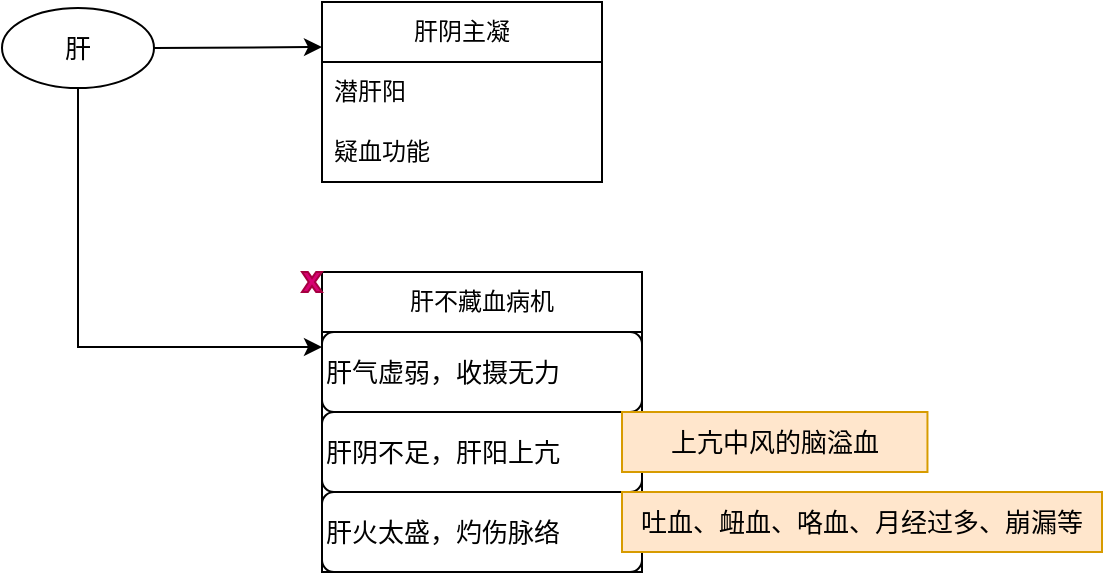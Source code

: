 <mxfile version="22.1.17" type="github">
  <diagram name="第 1 页" id="3Mf6Y7iWbjxPkOdfO2dG">
    <mxGraphModel dx="1050" dy="557" grid="1" gridSize="10" guides="1" tooltips="1" connect="1" arrows="1" fold="1" page="1" pageScale="1" pageWidth="827" pageHeight="1169" math="0" shadow="0">
      <root>
        <mxCell id="0" />
        <mxCell id="1" parent="0" />
        <mxCell id="PQyKcEI7YhLgmK-D_kbS-5" value="肝阴主凝" style="swimlane;fontStyle=0;childLayout=stackLayout;horizontal=1;startSize=30;horizontalStack=0;resizeParent=1;resizeParentMax=0;resizeLast=0;collapsible=1;marginBottom=0;whiteSpace=wrap;html=1;" vertex="1" parent="1">
          <mxGeometry x="250" y="155" width="140" height="90" as="geometry" />
        </mxCell>
        <mxCell id="PQyKcEI7YhLgmK-D_kbS-6" value="潜肝阳" style="text;strokeColor=none;fillColor=none;align=left;verticalAlign=middle;spacingLeft=4;spacingRight=4;overflow=hidden;points=[[0,0.5],[1,0.5]];portConstraint=eastwest;rotatable=0;whiteSpace=wrap;html=1;" vertex="1" parent="PQyKcEI7YhLgmK-D_kbS-5">
          <mxGeometry y="30" width="140" height="30" as="geometry" />
        </mxCell>
        <mxCell id="PQyKcEI7YhLgmK-D_kbS-7" value="疑血功能" style="text;strokeColor=none;fillColor=none;align=left;verticalAlign=middle;spacingLeft=4;spacingRight=4;overflow=hidden;points=[[0,0.5],[1,0.5]];portConstraint=eastwest;rotatable=0;whiteSpace=wrap;html=1;" vertex="1" parent="PQyKcEI7YhLgmK-D_kbS-5">
          <mxGeometry y="60" width="140" height="30" as="geometry" />
        </mxCell>
        <mxCell id="PQyKcEI7YhLgmK-D_kbS-19" style="edgeStyle=orthogonalEdgeStyle;rounded=0;orthogonalLoop=1;jettySize=auto;html=1;exitX=0.5;exitY=1;exitDx=0;exitDy=0;entryX=0;entryY=0.25;entryDx=0;entryDy=0;" edge="1" parent="1" source="PQyKcEI7YhLgmK-D_kbS-2" target="PQyKcEI7YhLgmK-D_kbS-10">
          <mxGeometry relative="1" as="geometry" />
        </mxCell>
        <mxCell id="PQyKcEI7YhLgmK-D_kbS-2" value="肝" style="ellipse;whiteSpace=wrap;html=1;fontSize=13;" vertex="1" parent="1">
          <mxGeometry x="90" y="158" width="76" height="40" as="geometry" />
        </mxCell>
        <mxCell id="PQyKcEI7YhLgmK-D_kbS-3" value="" style="endArrow=classic;html=1;rounded=0;exitX=1;exitY=0.5;exitDx=0;exitDy=0;entryX=0;entryY=0.25;entryDx=0;entryDy=0;" edge="1" parent="1" source="PQyKcEI7YhLgmK-D_kbS-2" target="PQyKcEI7YhLgmK-D_kbS-5">
          <mxGeometry width="50" height="50" relative="1" as="geometry">
            <mxPoint x="207" y="171" as="sourcePoint" />
            <mxPoint x="140" y="170" as="targetPoint" />
          </mxGeometry>
        </mxCell>
        <mxCell id="PQyKcEI7YhLgmK-D_kbS-10" value="肝不藏血病机" style="swimlane;fontStyle=0;childLayout=stackLayout;horizontal=1;startSize=30;horizontalStack=0;resizeParent=1;resizeParentMax=0;resizeLast=0;collapsible=1;marginBottom=0;whiteSpace=wrap;html=1;" vertex="1" parent="1">
          <mxGeometry x="250" y="290" width="160" height="150" as="geometry" />
        </mxCell>
        <mxCell id="PQyKcEI7YhLgmK-D_kbS-13" value="肝气虚弱，收摄无力" style="rounded=1;whiteSpace=wrap;html=1;fontSize=13;align=left;" vertex="1" parent="PQyKcEI7YhLgmK-D_kbS-10">
          <mxGeometry y="30" width="160" height="40" as="geometry" />
        </mxCell>
        <mxCell id="PQyKcEI7YhLgmK-D_kbS-28" value="肝阴不足，肝阳上亢" style="rounded=1;whiteSpace=wrap;html=1;fontSize=13;align=left;" vertex="1" parent="PQyKcEI7YhLgmK-D_kbS-10">
          <mxGeometry y="70" width="160" height="40" as="geometry" />
        </mxCell>
        <mxCell id="PQyKcEI7YhLgmK-D_kbS-32" value="肝火太盛，灼伤脉络" style="rounded=1;whiteSpace=wrap;html=1;fontSize=13;align=left;" vertex="1" parent="PQyKcEI7YhLgmK-D_kbS-10">
          <mxGeometry y="110" width="160" height="40" as="geometry" />
        </mxCell>
        <mxCell id="PQyKcEI7YhLgmK-D_kbS-18" value="" style="verticalLabelPosition=bottom;verticalAlign=top;html=1;shape=mxgraph.basic.x;fontColor=#ffffff;fillColor=#d80073;strokeColor=#A50040;" vertex="1" parent="1">
          <mxGeometry x="240" y="290" width="10" height="10" as="geometry" />
        </mxCell>
        <mxCell id="PQyKcEI7YhLgmK-D_kbS-22" value="上亢中风的脑溢血" style="text;html=1;strokeColor=#d79b00;fillColor=#ffe6cc;align=center;verticalAlign=middle;whiteSpace=wrap;rounded=0;fontSize=13;" vertex="1" parent="1">
          <mxGeometry x="400.003" y="360" width="152.727" height="30" as="geometry" />
        </mxCell>
        <mxCell id="PQyKcEI7YhLgmK-D_kbS-17" value="吐血、衄血、咯血、月经过多、崩漏等" style="text;html=1;strokeColor=#d79b00;fillColor=#ffe6cc;align=center;verticalAlign=middle;whiteSpace=wrap;rounded=0;fontSize=13;" vertex="1" parent="1">
          <mxGeometry x="400" y="400" width="240" height="30" as="geometry" />
        </mxCell>
      </root>
    </mxGraphModel>
  </diagram>
</mxfile>

